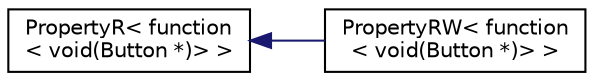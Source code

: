 digraph "Graphical Class Hierarchy"
{
 // INTERACTIVE_SVG=YES
 // LATEX_PDF_SIZE
  edge [fontname="Helvetica",fontsize="10",labelfontname="Helvetica",labelfontsize="10"];
  node [fontname="Helvetica",fontsize="10",shape=record];
  rankdir="LR";
  Node0 [label="PropertyR\< function\l\< void(Button *)\> \>",height=0.2,width=0.4,color="black", fillcolor="white", style="filled",URL="$struct_property_r.html",tooltip=" "];
  Node0 -> Node1 [dir="back",color="midnightblue",fontsize="10",style="solid",fontname="Helvetica"];
  Node1 [label="PropertyRW\< function\l\< void(Button *)\> \>",height=0.2,width=0.4,color="black", fillcolor="white", style="filled",URL="$struct_property_r_w.html",tooltip=" "];
}
